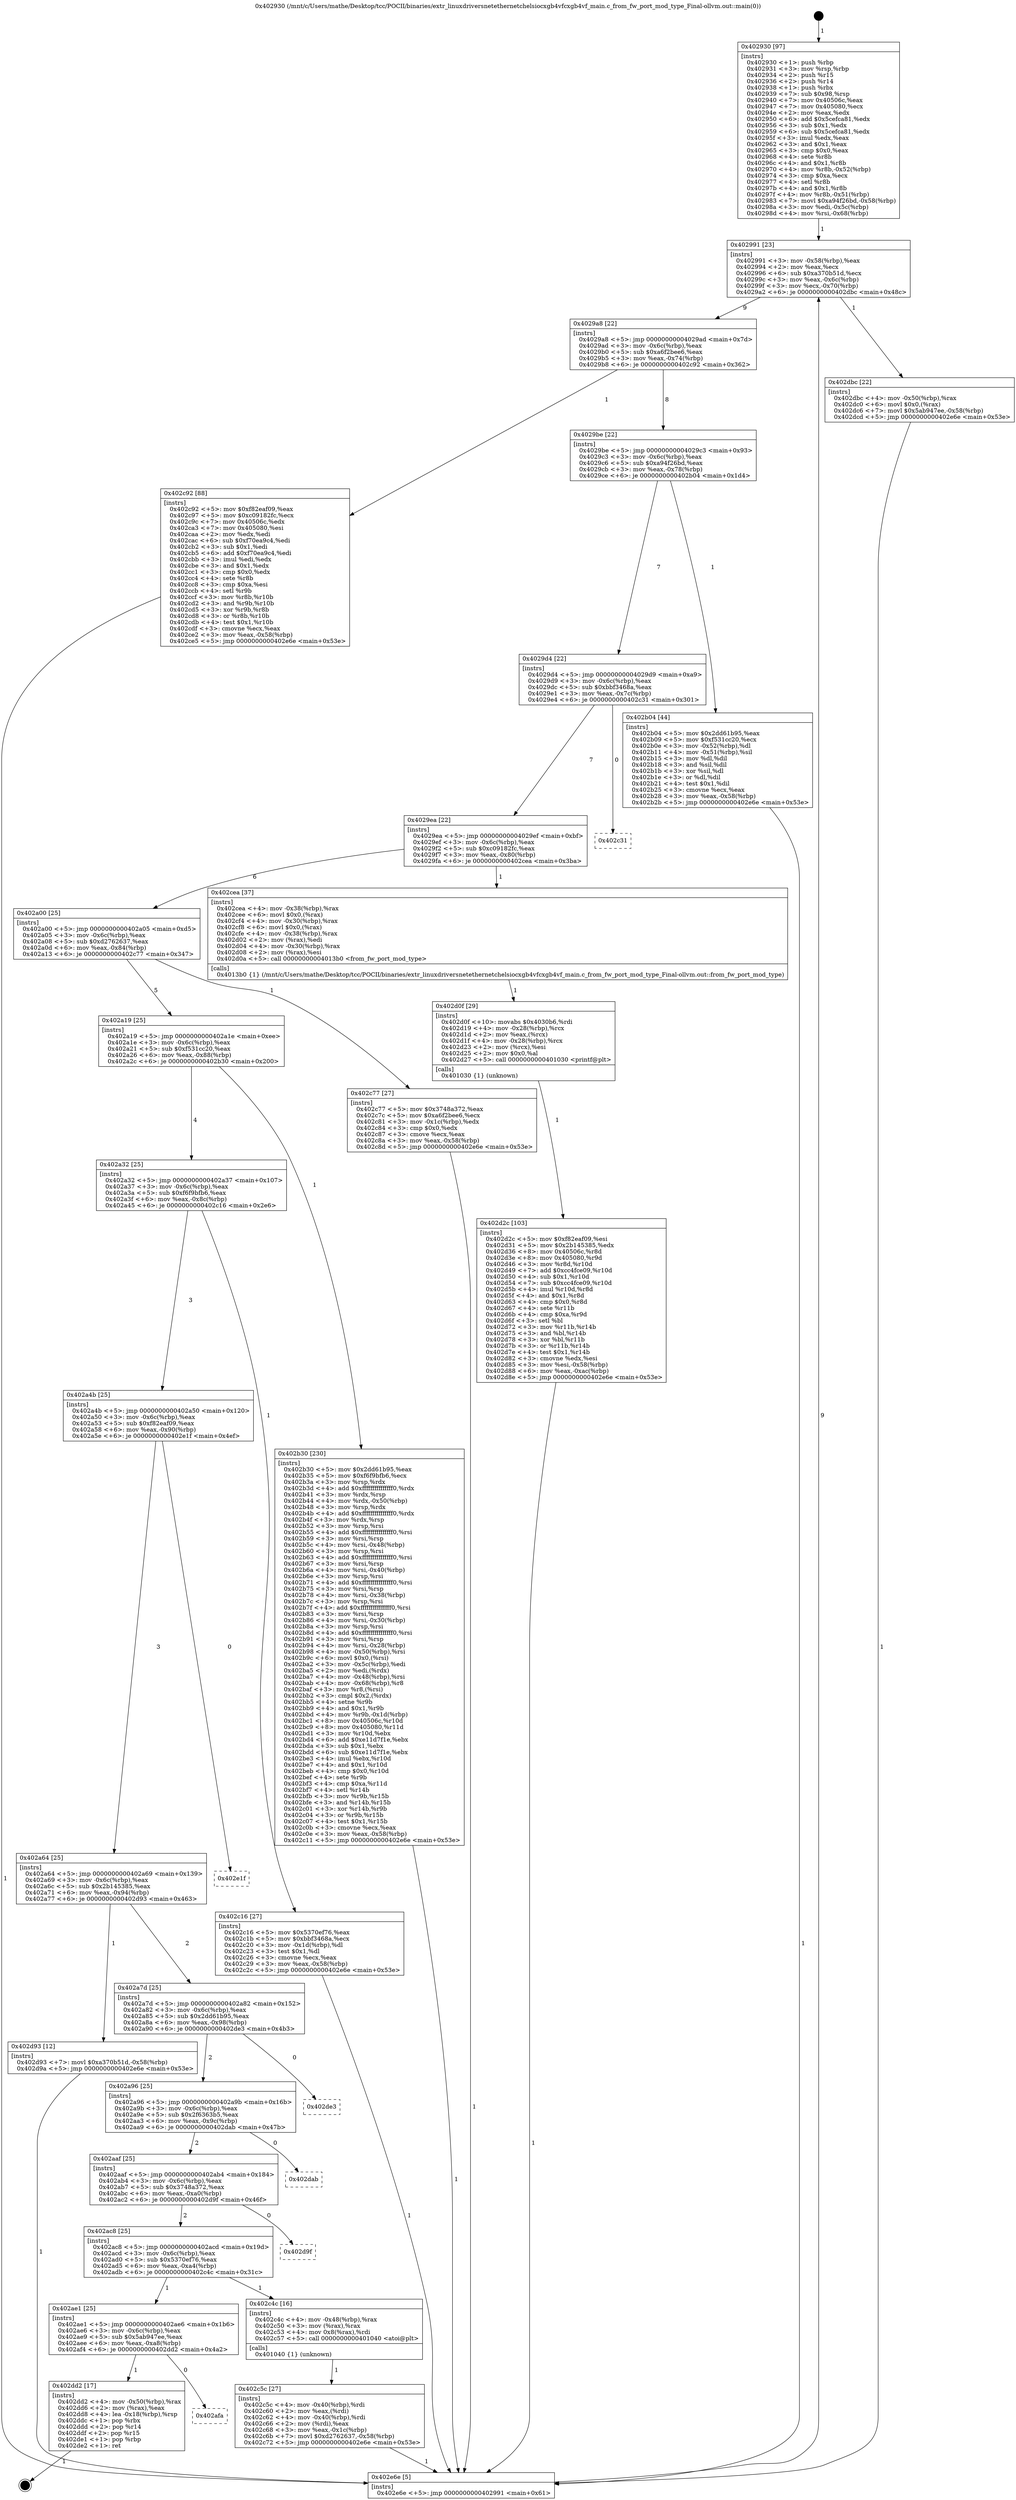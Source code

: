 digraph "0x402930" {
  label = "0x402930 (/mnt/c/Users/mathe/Desktop/tcc/POCII/binaries/extr_linuxdriversnetethernetchelsiocxgb4vfcxgb4vf_main.c_from_fw_port_mod_type_Final-ollvm.out::main(0))"
  labelloc = "t"
  node[shape=record]

  Entry [label="",width=0.3,height=0.3,shape=circle,fillcolor=black,style=filled]
  "0x402991" [label="{
     0x402991 [23]\l
     | [instrs]\l
     &nbsp;&nbsp;0x402991 \<+3\>: mov -0x58(%rbp),%eax\l
     &nbsp;&nbsp;0x402994 \<+2\>: mov %eax,%ecx\l
     &nbsp;&nbsp;0x402996 \<+6\>: sub $0xa370b51d,%ecx\l
     &nbsp;&nbsp;0x40299c \<+3\>: mov %eax,-0x6c(%rbp)\l
     &nbsp;&nbsp;0x40299f \<+3\>: mov %ecx,-0x70(%rbp)\l
     &nbsp;&nbsp;0x4029a2 \<+6\>: je 0000000000402dbc \<main+0x48c\>\l
  }"]
  "0x402dbc" [label="{
     0x402dbc [22]\l
     | [instrs]\l
     &nbsp;&nbsp;0x402dbc \<+4\>: mov -0x50(%rbp),%rax\l
     &nbsp;&nbsp;0x402dc0 \<+6\>: movl $0x0,(%rax)\l
     &nbsp;&nbsp;0x402dc6 \<+7\>: movl $0x5ab947ee,-0x58(%rbp)\l
     &nbsp;&nbsp;0x402dcd \<+5\>: jmp 0000000000402e6e \<main+0x53e\>\l
  }"]
  "0x4029a8" [label="{
     0x4029a8 [22]\l
     | [instrs]\l
     &nbsp;&nbsp;0x4029a8 \<+5\>: jmp 00000000004029ad \<main+0x7d\>\l
     &nbsp;&nbsp;0x4029ad \<+3\>: mov -0x6c(%rbp),%eax\l
     &nbsp;&nbsp;0x4029b0 \<+5\>: sub $0xa6f2bee6,%eax\l
     &nbsp;&nbsp;0x4029b5 \<+3\>: mov %eax,-0x74(%rbp)\l
     &nbsp;&nbsp;0x4029b8 \<+6\>: je 0000000000402c92 \<main+0x362\>\l
  }"]
  Exit [label="",width=0.3,height=0.3,shape=circle,fillcolor=black,style=filled,peripheries=2]
  "0x402c92" [label="{
     0x402c92 [88]\l
     | [instrs]\l
     &nbsp;&nbsp;0x402c92 \<+5\>: mov $0xf82eaf09,%eax\l
     &nbsp;&nbsp;0x402c97 \<+5\>: mov $0xc09182fc,%ecx\l
     &nbsp;&nbsp;0x402c9c \<+7\>: mov 0x40506c,%edx\l
     &nbsp;&nbsp;0x402ca3 \<+7\>: mov 0x405080,%esi\l
     &nbsp;&nbsp;0x402caa \<+2\>: mov %edx,%edi\l
     &nbsp;&nbsp;0x402cac \<+6\>: sub $0xf70ea9c4,%edi\l
     &nbsp;&nbsp;0x402cb2 \<+3\>: sub $0x1,%edi\l
     &nbsp;&nbsp;0x402cb5 \<+6\>: add $0xf70ea9c4,%edi\l
     &nbsp;&nbsp;0x402cbb \<+3\>: imul %edi,%edx\l
     &nbsp;&nbsp;0x402cbe \<+3\>: and $0x1,%edx\l
     &nbsp;&nbsp;0x402cc1 \<+3\>: cmp $0x0,%edx\l
     &nbsp;&nbsp;0x402cc4 \<+4\>: sete %r8b\l
     &nbsp;&nbsp;0x402cc8 \<+3\>: cmp $0xa,%esi\l
     &nbsp;&nbsp;0x402ccb \<+4\>: setl %r9b\l
     &nbsp;&nbsp;0x402ccf \<+3\>: mov %r8b,%r10b\l
     &nbsp;&nbsp;0x402cd2 \<+3\>: and %r9b,%r10b\l
     &nbsp;&nbsp;0x402cd5 \<+3\>: xor %r9b,%r8b\l
     &nbsp;&nbsp;0x402cd8 \<+3\>: or %r8b,%r10b\l
     &nbsp;&nbsp;0x402cdb \<+4\>: test $0x1,%r10b\l
     &nbsp;&nbsp;0x402cdf \<+3\>: cmovne %ecx,%eax\l
     &nbsp;&nbsp;0x402ce2 \<+3\>: mov %eax,-0x58(%rbp)\l
     &nbsp;&nbsp;0x402ce5 \<+5\>: jmp 0000000000402e6e \<main+0x53e\>\l
  }"]
  "0x4029be" [label="{
     0x4029be [22]\l
     | [instrs]\l
     &nbsp;&nbsp;0x4029be \<+5\>: jmp 00000000004029c3 \<main+0x93\>\l
     &nbsp;&nbsp;0x4029c3 \<+3\>: mov -0x6c(%rbp),%eax\l
     &nbsp;&nbsp;0x4029c6 \<+5\>: sub $0xa94f26bd,%eax\l
     &nbsp;&nbsp;0x4029cb \<+3\>: mov %eax,-0x78(%rbp)\l
     &nbsp;&nbsp;0x4029ce \<+6\>: je 0000000000402b04 \<main+0x1d4\>\l
  }"]
  "0x402afa" [label="{
     0x402afa\l
  }", style=dashed]
  "0x402b04" [label="{
     0x402b04 [44]\l
     | [instrs]\l
     &nbsp;&nbsp;0x402b04 \<+5\>: mov $0x2dd61b95,%eax\l
     &nbsp;&nbsp;0x402b09 \<+5\>: mov $0xf531cc20,%ecx\l
     &nbsp;&nbsp;0x402b0e \<+3\>: mov -0x52(%rbp),%dl\l
     &nbsp;&nbsp;0x402b11 \<+4\>: mov -0x51(%rbp),%sil\l
     &nbsp;&nbsp;0x402b15 \<+3\>: mov %dl,%dil\l
     &nbsp;&nbsp;0x402b18 \<+3\>: and %sil,%dil\l
     &nbsp;&nbsp;0x402b1b \<+3\>: xor %sil,%dl\l
     &nbsp;&nbsp;0x402b1e \<+3\>: or %dl,%dil\l
     &nbsp;&nbsp;0x402b21 \<+4\>: test $0x1,%dil\l
     &nbsp;&nbsp;0x402b25 \<+3\>: cmovne %ecx,%eax\l
     &nbsp;&nbsp;0x402b28 \<+3\>: mov %eax,-0x58(%rbp)\l
     &nbsp;&nbsp;0x402b2b \<+5\>: jmp 0000000000402e6e \<main+0x53e\>\l
  }"]
  "0x4029d4" [label="{
     0x4029d4 [22]\l
     | [instrs]\l
     &nbsp;&nbsp;0x4029d4 \<+5\>: jmp 00000000004029d9 \<main+0xa9\>\l
     &nbsp;&nbsp;0x4029d9 \<+3\>: mov -0x6c(%rbp),%eax\l
     &nbsp;&nbsp;0x4029dc \<+5\>: sub $0xbbf3468a,%eax\l
     &nbsp;&nbsp;0x4029e1 \<+3\>: mov %eax,-0x7c(%rbp)\l
     &nbsp;&nbsp;0x4029e4 \<+6\>: je 0000000000402c31 \<main+0x301\>\l
  }"]
  "0x402e6e" [label="{
     0x402e6e [5]\l
     | [instrs]\l
     &nbsp;&nbsp;0x402e6e \<+5\>: jmp 0000000000402991 \<main+0x61\>\l
  }"]
  "0x402930" [label="{
     0x402930 [97]\l
     | [instrs]\l
     &nbsp;&nbsp;0x402930 \<+1\>: push %rbp\l
     &nbsp;&nbsp;0x402931 \<+3\>: mov %rsp,%rbp\l
     &nbsp;&nbsp;0x402934 \<+2\>: push %r15\l
     &nbsp;&nbsp;0x402936 \<+2\>: push %r14\l
     &nbsp;&nbsp;0x402938 \<+1\>: push %rbx\l
     &nbsp;&nbsp;0x402939 \<+7\>: sub $0x98,%rsp\l
     &nbsp;&nbsp;0x402940 \<+7\>: mov 0x40506c,%eax\l
     &nbsp;&nbsp;0x402947 \<+7\>: mov 0x405080,%ecx\l
     &nbsp;&nbsp;0x40294e \<+2\>: mov %eax,%edx\l
     &nbsp;&nbsp;0x402950 \<+6\>: add $0x5cefca81,%edx\l
     &nbsp;&nbsp;0x402956 \<+3\>: sub $0x1,%edx\l
     &nbsp;&nbsp;0x402959 \<+6\>: sub $0x5cefca81,%edx\l
     &nbsp;&nbsp;0x40295f \<+3\>: imul %edx,%eax\l
     &nbsp;&nbsp;0x402962 \<+3\>: and $0x1,%eax\l
     &nbsp;&nbsp;0x402965 \<+3\>: cmp $0x0,%eax\l
     &nbsp;&nbsp;0x402968 \<+4\>: sete %r8b\l
     &nbsp;&nbsp;0x40296c \<+4\>: and $0x1,%r8b\l
     &nbsp;&nbsp;0x402970 \<+4\>: mov %r8b,-0x52(%rbp)\l
     &nbsp;&nbsp;0x402974 \<+3\>: cmp $0xa,%ecx\l
     &nbsp;&nbsp;0x402977 \<+4\>: setl %r8b\l
     &nbsp;&nbsp;0x40297b \<+4\>: and $0x1,%r8b\l
     &nbsp;&nbsp;0x40297f \<+4\>: mov %r8b,-0x51(%rbp)\l
     &nbsp;&nbsp;0x402983 \<+7\>: movl $0xa94f26bd,-0x58(%rbp)\l
     &nbsp;&nbsp;0x40298a \<+3\>: mov %edi,-0x5c(%rbp)\l
     &nbsp;&nbsp;0x40298d \<+4\>: mov %rsi,-0x68(%rbp)\l
  }"]
  "0x402dd2" [label="{
     0x402dd2 [17]\l
     | [instrs]\l
     &nbsp;&nbsp;0x402dd2 \<+4\>: mov -0x50(%rbp),%rax\l
     &nbsp;&nbsp;0x402dd6 \<+2\>: mov (%rax),%eax\l
     &nbsp;&nbsp;0x402dd8 \<+4\>: lea -0x18(%rbp),%rsp\l
     &nbsp;&nbsp;0x402ddc \<+1\>: pop %rbx\l
     &nbsp;&nbsp;0x402ddd \<+2\>: pop %r14\l
     &nbsp;&nbsp;0x402ddf \<+2\>: pop %r15\l
     &nbsp;&nbsp;0x402de1 \<+1\>: pop %rbp\l
     &nbsp;&nbsp;0x402de2 \<+1\>: ret\l
  }"]
  "0x402c31" [label="{
     0x402c31\l
  }", style=dashed]
  "0x4029ea" [label="{
     0x4029ea [22]\l
     | [instrs]\l
     &nbsp;&nbsp;0x4029ea \<+5\>: jmp 00000000004029ef \<main+0xbf\>\l
     &nbsp;&nbsp;0x4029ef \<+3\>: mov -0x6c(%rbp),%eax\l
     &nbsp;&nbsp;0x4029f2 \<+5\>: sub $0xc09182fc,%eax\l
     &nbsp;&nbsp;0x4029f7 \<+3\>: mov %eax,-0x80(%rbp)\l
     &nbsp;&nbsp;0x4029fa \<+6\>: je 0000000000402cea \<main+0x3ba\>\l
  }"]
  "0x402d2c" [label="{
     0x402d2c [103]\l
     | [instrs]\l
     &nbsp;&nbsp;0x402d2c \<+5\>: mov $0xf82eaf09,%esi\l
     &nbsp;&nbsp;0x402d31 \<+5\>: mov $0x2b145385,%edx\l
     &nbsp;&nbsp;0x402d36 \<+8\>: mov 0x40506c,%r8d\l
     &nbsp;&nbsp;0x402d3e \<+8\>: mov 0x405080,%r9d\l
     &nbsp;&nbsp;0x402d46 \<+3\>: mov %r8d,%r10d\l
     &nbsp;&nbsp;0x402d49 \<+7\>: add $0xcc4fce09,%r10d\l
     &nbsp;&nbsp;0x402d50 \<+4\>: sub $0x1,%r10d\l
     &nbsp;&nbsp;0x402d54 \<+7\>: sub $0xcc4fce09,%r10d\l
     &nbsp;&nbsp;0x402d5b \<+4\>: imul %r10d,%r8d\l
     &nbsp;&nbsp;0x402d5f \<+4\>: and $0x1,%r8d\l
     &nbsp;&nbsp;0x402d63 \<+4\>: cmp $0x0,%r8d\l
     &nbsp;&nbsp;0x402d67 \<+4\>: sete %r11b\l
     &nbsp;&nbsp;0x402d6b \<+4\>: cmp $0xa,%r9d\l
     &nbsp;&nbsp;0x402d6f \<+3\>: setl %bl\l
     &nbsp;&nbsp;0x402d72 \<+3\>: mov %r11b,%r14b\l
     &nbsp;&nbsp;0x402d75 \<+3\>: and %bl,%r14b\l
     &nbsp;&nbsp;0x402d78 \<+3\>: xor %bl,%r11b\l
     &nbsp;&nbsp;0x402d7b \<+3\>: or %r11b,%r14b\l
     &nbsp;&nbsp;0x402d7e \<+4\>: test $0x1,%r14b\l
     &nbsp;&nbsp;0x402d82 \<+3\>: cmovne %edx,%esi\l
     &nbsp;&nbsp;0x402d85 \<+3\>: mov %esi,-0x58(%rbp)\l
     &nbsp;&nbsp;0x402d88 \<+6\>: mov %eax,-0xac(%rbp)\l
     &nbsp;&nbsp;0x402d8e \<+5\>: jmp 0000000000402e6e \<main+0x53e\>\l
  }"]
  "0x402cea" [label="{
     0x402cea [37]\l
     | [instrs]\l
     &nbsp;&nbsp;0x402cea \<+4\>: mov -0x38(%rbp),%rax\l
     &nbsp;&nbsp;0x402cee \<+6\>: movl $0x0,(%rax)\l
     &nbsp;&nbsp;0x402cf4 \<+4\>: mov -0x30(%rbp),%rax\l
     &nbsp;&nbsp;0x402cf8 \<+6\>: movl $0x0,(%rax)\l
     &nbsp;&nbsp;0x402cfe \<+4\>: mov -0x38(%rbp),%rax\l
     &nbsp;&nbsp;0x402d02 \<+2\>: mov (%rax),%edi\l
     &nbsp;&nbsp;0x402d04 \<+4\>: mov -0x30(%rbp),%rax\l
     &nbsp;&nbsp;0x402d08 \<+2\>: mov (%rax),%esi\l
     &nbsp;&nbsp;0x402d0a \<+5\>: call 00000000004013b0 \<from_fw_port_mod_type\>\l
     | [calls]\l
     &nbsp;&nbsp;0x4013b0 \{1\} (/mnt/c/Users/mathe/Desktop/tcc/POCII/binaries/extr_linuxdriversnetethernetchelsiocxgb4vfcxgb4vf_main.c_from_fw_port_mod_type_Final-ollvm.out::from_fw_port_mod_type)\l
  }"]
  "0x402a00" [label="{
     0x402a00 [25]\l
     | [instrs]\l
     &nbsp;&nbsp;0x402a00 \<+5\>: jmp 0000000000402a05 \<main+0xd5\>\l
     &nbsp;&nbsp;0x402a05 \<+3\>: mov -0x6c(%rbp),%eax\l
     &nbsp;&nbsp;0x402a08 \<+5\>: sub $0xd2762637,%eax\l
     &nbsp;&nbsp;0x402a0d \<+6\>: mov %eax,-0x84(%rbp)\l
     &nbsp;&nbsp;0x402a13 \<+6\>: je 0000000000402c77 \<main+0x347\>\l
  }"]
  "0x402d0f" [label="{
     0x402d0f [29]\l
     | [instrs]\l
     &nbsp;&nbsp;0x402d0f \<+10\>: movabs $0x4030b6,%rdi\l
     &nbsp;&nbsp;0x402d19 \<+4\>: mov -0x28(%rbp),%rcx\l
     &nbsp;&nbsp;0x402d1d \<+2\>: mov %eax,(%rcx)\l
     &nbsp;&nbsp;0x402d1f \<+4\>: mov -0x28(%rbp),%rcx\l
     &nbsp;&nbsp;0x402d23 \<+2\>: mov (%rcx),%esi\l
     &nbsp;&nbsp;0x402d25 \<+2\>: mov $0x0,%al\l
     &nbsp;&nbsp;0x402d27 \<+5\>: call 0000000000401030 \<printf@plt\>\l
     | [calls]\l
     &nbsp;&nbsp;0x401030 \{1\} (unknown)\l
  }"]
  "0x402c77" [label="{
     0x402c77 [27]\l
     | [instrs]\l
     &nbsp;&nbsp;0x402c77 \<+5\>: mov $0x3748a372,%eax\l
     &nbsp;&nbsp;0x402c7c \<+5\>: mov $0xa6f2bee6,%ecx\l
     &nbsp;&nbsp;0x402c81 \<+3\>: mov -0x1c(%rbp),%edx\l
     &nbsp;&nbsp;0x402c84 \<+3\>: cmp $0x0,%edx\l
     &nbsp;&nbsp;0x402c87 \<+3\>: cmove %ecx,%eax\l
     &nbsp;&nbsp;0x402c8a \<+3\>: mov %eax,-0x58(%rbp)\l
     &nbsp;&nbsp;0x402c8d \<+5\>: jmp 0000000000402e6e \<main+0x53e\>\l
  }"]
  "0x402a19" [label="{
     0x402a19 [25]\l
     | [instrs]\l
     &nbsp;&nbsp;0x402a19 \<+5\>: jmp 0000000000402a1e \<main+0xee\>\l
     &nbsp;&nbsp;0x402a1e \<+3\>: mov -0x6c(%rbp),%eax\l
     &nbsp;&nbsp;0x402a21 \<+5\>: sub $0xf531cc20,%eax\l
     &nbsp;&nbsp;0x402a26 \<+6\>: mov %eax,-0x88(%rbp)\l
     &nbsp;&nbsp;0x402a2c \<+6\>: je 0000000000402b30 \<main+0x200\>\l
  }"]
  "0x402c5c" [label="{
     0x402c5c [27]\l
     | [instrs]\l
     &nbsp;&nbsp;0x402c5c \<+4\>: mov -0x40(%rbp),%rdi\l
     &nbsp;&nbsp;0x402c60 \<+2\>: mov %eax,(%rdi)\l
     &nbsp;&nbsp;0x402c62 \<+4\>: mov -0x40(%rbp),%rdi\l
     &nbsp;&nbsp;0x402c66 \<+2\>: mov (%rdi),%eax\l
     &nbsp;&nbsp;0x402c68 \<+3\>: mov %eax,-0x1c(%rbp)\l
     &nbsp;&nbsp;0x402c6b \<+7\>: movl $0xd2762637,-0x58(%rbp)\l
     &nbsp;&nbsp;0x402c72 \<+5\>: jmp 0000000000402e6e \<main+0x53e\>\l
  }"]
  "0x402b30" [label="{
     0x402b30 [230]\l
     | [instrs]\l
     &nbsp;&nbsp;0x402b30 \<+5\>: mov $0x2dd61b95,%eax\l
     &nbsp;&nbsp;0x402b35 \<+5\>: mov $0xf6f9bfb6,%ecx\l
     &nbsp;&nbsp;0x402b3a \<+3\>: mov %rsp,%rdx\l
     &nbsp;&nbsp;0x402b3d \<+4\>: add $0xfffffffffffffff0,%rdx\l
     &nbsp;&nbsp;0x402b41 \<+3\>: mov %rdx,%rsp\l
     &nbsp;&nbsp;0x402b44 \<+4\>: mov %rdx,-0x50(%rbp)\l
     &nbsp;&nbsp;0x402b48 \<+3\>: mov %rsp,%rdx\l
     &nbsp;&nbsp;0x402b4b \<+4\>: add $0xfffffffffffffff0,%rdx\l
     &nbsp;&nbsp;0x402b4f \<+3\>: mov %rdx,%rsp\l
     &nbsp;&nbsp;0x402b52 \<+3\>: mov %rsp,%rsi\l
     &nbsp;&nbsp;0x402b55 \<+4\>: add $0xfffffffffffffff0,%rsi\l
     &nbsp;&nbsp;0x402b59 \<+3\>: mov %rsi,%rsp\l
     &nbsp;&nbsp;0x402b5c \<+4\>: mov %rsi,-0x48(%rbp)\l
     &nbsp;&nbsp;0x402b60 \<+3\>: mov %rsp,%rsi\l
     &nbsp;&nbsp;0x402b63 \<+4\>: add $0xfffffffffffffff0,%rsi\l
     &nbsp;&nbsp;0x402b67 \<+3\>: mov %rsi,%rsp\l
     &nbsp;&nbsp;0x402b6a \<+4\>: mov %rsi,-0x40(%rbp)\l
     &nbsp;&nbsp;0x402b6e \<+3\>: mov %rsp,%rsi\l
     &nbsp;&nbsp;0x402b71 \<+4\>: add $0xfffffffffffffff0,%rsi\l
     &nbsp;&nbsp;0x402b75 \<+3\>: mov %rsi,%rsp\l
     &nbsp;&nbsp;0x402b78 \<+4\>: mov %rsi,-0x38(%rbp)\l
     &nbsp;&nbsp;0x402b7c \<+3\>: mov %rsp,%rsi\l
     &nbsp;&nbsp;0x402b7f \<+4\>: add $0xfffffffffffffff0,%rsi\l
     &nbsp;&nbsp;0x402b83 \<+3\>: mov %rsi,%rsp\l
     &nbsp;&nbsp;0x402b86 \<+4\>: mov %rsi,-0x30(%rbp)\l
     &nbsp;&nbsp;0x402b8a \<+3\>: mov %rsp,%rsi\l
     &nbsp;&nbsp;0x402b8d \<+4\>: add $0xfffffffffffffff0,%rsi\l
     &nbsp;&nbsp;0x402b91 \<+3\>: mov %rsi,%rsp\l
     &nbsp;&nbsp;0x402b94 \<+4\>: mov %rsi,-0x28(%rbp)\l
     &nbsp;&nbsp;0x402b98 \<+4\>: mov -0x50(%rbp),%rsi\l
     &nbsp;&nbsp;0x402b9c \<+6\>: movl $0x0,(%rsi)\l
     &nbsp;&nbsp;0x402ba2 \<+3\>: mov -0x5c(%rbp),%edi\l
     &nbsp;&nbsp;0x402ba5 \<+2\>: mov %edi,(%rdx)\l
     &nbsp;&nbsp;0x402ba7 \<+4\>: mov -0x48(%rbp),%rsi\l
     &nbsp;&nbsp;0x402bab \<+4\>: mov -0x68(%rbp),%r8\l
     &nbsp;&nbsp;0x402baf \<+3\>: mov %r8,(%rsi)\l
     &nbsp;&nbsp;0x402bb2 \<+3\>: cmpl $0x2,(%rdx)\l
     &nbsp;&nbsp;0x402bb5 \<+4\>: setne %r9b\l
     &nbsp;&nbsp;0x402bb9 \<+4\>: and $0x1,%r9b\l
     &nbsp;&nbsp;0x402bbd \<+4\>: mov %r9b,-0x1d(%rbp)\l
     &nbsp;&nbsp;0x402bc1 \<+8\>: mov 0x40506c,%r10d\l
     &nbsp;&nbsp;0x402bc9 \<+8\>: mov 0x405080,%r11d\l
     &nbsp;&nbsp;0x402bd1 \<+3\>: mov %r10d,%ebx\l
     &nbsp;&nbsp;0x402bd4 \<+6\>: add $0xe11d7f1e,%ebx\l
     &nbsp;&nbsp;0x402bda \<+3\>: sub $0x1,%ebx\l
     &nbsp;&nbsp;0x402bdd \<+6\>: sub $0xe11d7f1e,%ebx\l
     &nbsp;&nbsp;0x402be3 \<+4\>: imul %ebx,%r10d\l
     &nbsp;&nbsp;0x402be7 \<+4\>: and $0x1,%r10d\l
     &nbsp;&nbsp;0x402beb \<+4\>: cmp $0x0,%r10d\l
     &nbsp;&nbsp;0x402bef \<+4\>: sete %r9b\l
     &nbsp;&nbsp;0x402bf3 \<+4\>: cmp $0xa,%r11d\l
     &nbsp;&nbsp;0x402bf7 \<+4\>: setl %r14b\l
     &nbsp;&nbsp;0x402bfb \<+3\>: mov %r9b,%r15b\l
     &nbsp;&nbsp;0x402bfe \<+3\>: and %r14b,%r15b\l
     &nbsp;&nbsp;0x402c01 \<+3\>: xor %r14b,%r9b\l
     &nbsp;&nbsp;0x402c04 \<+3\>: or %r9b,%r15b\l
     &nbsp;&nbsp;0x402c07 \<+4\>: test $0x1,%r15b\l
     &nbsp;&nbsp;0x402c0b \<+3\>: cmovne %ecx,%eax\l
     &nbsp;&nbsp;0x402c0e \<+3\>: mov %eax,-0x58(%rbp)\l
     &nbsp;&nbsp;0x402c11 \<+5\>: jmp 0000000000402e6e \<main+0x53e\>\l
  }"]
  "0x402a32" [label="{
     0x402a32 [25]\l
     | [instrs]\l
     &nbsp;&nbsp;0x402a32 \<+5\>: jmp 0000000000402a37 \<main+0x107\>\l
     &nbsp;&nbsp;0x402a37 \<+3\>: mov -0x6c(%rbp),%eax\l
     &nbsp;&nbsp;0x402a3a \<+5\>: sub $0xf6f9bfb6,%eax\l
     &nbsp;&nbsp;0x402a3f \<+6\>: mov %eax,-0x8c(%rbp)\l
     &nbsp;&nbsp;0x402a45 \<+6\>: je 0000000000402c16 \<main+0x2e6\>\l
  }"]
  "0x402ae1" [label="{
     0x402ae1 [25]\l
     | [instrs]\l
     &nbsp;&nbsp;0x402ae1 \<+5\>: jmp 0000000000402ae6 \<main+0x1b6\>\l
     &nbsp;&nbsp;0x402ae6 \<+3\>: mov -0x6c(%rbp),%eax\l
     &nbsp;&nbsp;0x402ae9 \<+5\>: sub $0x5ab947ee,%eax\l
     &nbsp;&nbsp;0x402aee \<+6\>: mov %eax,-0xa8(%rbp)\l
     &nbsp;&nbsp;0x402af4 \<+6\>: je 0000000000402dd2 \<main+0x4a2\>\l
  }"]
  "0x402c16" [label="{
     0x402c16 [27]\l
     | [instrs]\l
     &nbsp;&nbsp;0x402c16 \<+5\>: mov $0x5370ef76,%eax\l
     &nbsp;&nbsp;0x402c1b \<+5\>: mov $0xbbf3468a,%ecx\l
     &nbsp;&nbsp;0x402c20 \<+3\>: mov -0x1d(%rbp),%dl\l
     &nbsp;&nbsp;0x402c23 \<+3\>: test $0x1,%dl\l
     &nbsp;&nbsp;0x402c26 \<+3\>: cmovne %ecx,%eax\l
     &nbsp;&nbsp;0x402c29 \<+3\>: mov %eax,-0x58(%rbp)\l
     &nbsp;&nbsp;0x402c2c \<+5\>: jmp 0000000000402e6e \<main+0x53e\>\l
  }"]
  "0x402a4b" [label="{
     0x402a4b [25]\l
     | [instrs]\l
     &nbsp;&nbsp;0x402a4b \<+5\>: jmp 0000000000402a50 \<main+0x120\>\l
     &nbsp;&nbsp;0x402a50 \<+3\>: mov -0x6c(%rbp),%eax\l
     &nbsp;&nbsp;0x402a53 \<+5\>: sub $0xf82eaf09,%eax\l
     &nbsp;&nbsp;0x402a58 \<+6\>: mov %eax,-0x90(%rbp)\l
     &nbsp;&nbsp;0x402a5e \<+6\>: je 0000000000402e1f \<main+0x4ef\>\l
  }"]
  "0x402c4c" [label="{
     0x402c4c [16]\l
     | [instrs]\l
     &nbsp;&nbsp;0x402c4c \<+4\>: mov -0x48(%rbp),%rax\l
     &nbsp;&nbsp;0x402c50 \<+3\>: mov (%rax),%rax\l
     &nbsp;&nbsp;0x402c53 \<+4\>: mov 0x8(%rax),%rdi\l
     &nbsp;&nbsp;0x402c57 \<+5\>: call 0000000000401040 \<atoi@plt\>\l
     | [calls]\l
     &nbsp;&nbsp;0x401040 \{1\} (unknown)\l
  }"]
  "0x402e1f" [label="{
     0x402e1f\l
  }", style=dashed]
  "0x402a64" [label="{
     0x402a64 [25]\l
     | [instrs]\l
     &nbsp;&nbsp;0x402a64 \<+5\>: jmp 0000000000402a69 \<main+0x139\>\l
     &nbsp;&nbsp;0x402a69 \<+3\>: mov -0x6c(%rbp),%eax\l
     &nbsp;&nbsp;0x402a6c \<+5\>: sub $0x2b145385,%eax\l
     &nbsp;&nbsp;0x402a71 \<+6\>: mov %eax,-0x94(%rbp)\l
     &nbsp;&nbsp;0x402a77 \<+6\>: je 0000000000402d93 \<main+0x463\>\l
  }"]
  "0x402ac8" [label="{
     0x402ac8 [25]\l
     | [instrs]\l
     &nbsp;&nbsp;0x402ac8 \<+5\>: jmp 0000000000402acd \<main+0x19d\>\l
     &nbsp;&nbsp;0x402acd \<+3\>: mov -0x6c(%rbp),%eax\l
     &nbsp;&nbsp;0x402ad0 \<+5\>: sub $0x5370ef76,%eax\l
     &nbsp;&nbsp;0x402ad5 \<+6\>: mov %eax,-0xa4(%rbp)\l
     &nbsp;&nbsp;0x402adb \<+6\>: je 0000000000402c4c \<main+0x31c\>\l
  }"]
  "0x402d93" [label="{
     0x402d93 [12]\l
     | [instrs]\l
     &nbsp;&nbsp;0x402d93 \<+7\>: movl $0xa370b51d,-0x58(%rbp)\l
     &nbsp;&nbsp;0x402d9a \<+5\>: jmp 0000000000402e6e \<main+0x53e\>\l
  }"]
  "0x402a7d" [label="{
     0x402a7d [25]\l
     | [instrs]\l
     &nbsp;&nbsp;0x402a7d \<+5\>: jmp 0000000000402a82 \<main+0x152\>\l
     &nbsp;&nbsp;0x402a82 \<+3\>: mov -0x6c(%rbp),%eax\l
     &nbsp;&nbsp;0x402a85 \<+5\>: sub $0x2dd61b95,%eax\l
     &nbsp;&nbsp;0x402a8a \<+6\>: mov %eax,-0x98(%rbp)\l
     &nbsp;&nbsp;0x402a90 \<+6\>: je 0000000000402de3 \<main+0x4b3\>\l
  }"]
  "0x402d9f" [label="{
     0x402d9f\l
  }", style=dashed]
  "0x402de3" [label="{
     0x402de3\l
  }", style=dashed]
  "0x402a96" [label="{
     0x402a96 [25]\l
     | [instrs]\l
     &nbsp;&nbsp;0x402a96 \<+5\>: jmp 0000000000402a9b \<main+0x16b\>\l
     &nbsp;&nbsp;0x402a9b \<+3\>: mov -0x6c(%rbp),%eax\l
     &nbsp;&nbsp;0x402a9e \<+5\>: sub $0x2f6363b5,%eax\l
     &nbsp;&nbsp;0x402aa3 \<+6\>: mov %eax,-0x9c(%rbp)\l
     &nbsp;&nbsp;0x402aa9 \<+6\>: je 0000000000402dab \<main+0x47b\>\l
  }"]
  "0x402aaf" [label="{
     0x402aaf [25]\l
     | [instrs]\l
     &nbsp;&nbsp;0x402aaf \<+5\>: jmp 0000000000402ab4 \<main+0x184\>\l
     &nbsp;&nbsp;0x402ab4 \<+3\>: mov -0x6c(%rbp),%eax\l
     &nbsp;&nbsp;0x402ab7 \<+5\>: sub $0x3748a372,%eax\l
     &nbsp;&nbsp;0x402abc \<+6\>: mov %eax,-0xa0(%rbp)\l
     &nbsp;&nbsp;0x402ac2 \<+6\>: je 0000000000402d9f \<main+0x46f\>\l
  }"]
  "0x402dab" [label="{
     0x402dab\l
  }", style=dashed]
  Entry -> "0x402930" [label=" 1"]
  "0x402991" -> "0x402dbc" [label=" 1"]
  "0x402991" -> "0x4029a8" [label=" 9"]
  "0x402dd2" -> Exit [label=" 1"]
  "0x4029a8" -> "0x402c92" [label=" 1"]
  "0x4029a8" -> "0x4029be" [label=" 8"]
  "0x402ae1" -> "0x402afa" [label=" 0"]
  "0x4029be" -> "0x402b04" [label=" 1"]
  "0x4029be" -> "0x4029d4" [label=" 7"]
  "0x402b04" -> "0x402e6e" [label=" 1"]
  "0x402930" -> "0x402991" [label=" 1"]
  "0x402e6e" -> "0x402991" [label=" 9"]
  "0x402ae1" -> "0x402dd2" [label=" 1"]
  "0x4029d4" -> "0x402c31" [label=" 0"]
  "0x4029d4" -> "0x4029ea" [label=" 7"]
  "0x402dbc" -> "0x402e6e" [label=" 1"]
  "0x4029ea" -> "0x402cea" [label=" 1"]
  "0x4029ea" -> "0x402a00" [label=" 6"]
  "0x402d93" -> "0x402e6e" [label=" 1"]
  "0x402a00" -> "0x402c77" [label=" 1"]
  "0x402a00" -> "0x402a19" [label=" 5"]
  "0x402d2c" -> "0x402e6e" [label=" 1"]
  "0x402a19" -> "0x402b30" [label=" 1"]
  "0x402a19" -> "0x402a32" [label=" 4"]
  "0x402b30" -> "0x402e6e" [label=" 1"]
  "0x402d0f" -> "0x402d2c" [label=" 1"]
  "0x402a32" -> "0x402c16" [label=" 1"]
  "0x402a32" -> "0x402a4b" [label=" 3"]
  "0x402c16" -> "0x402e6e" [label=" 1"]
  "0x402cea" -> "0x402d0f" [label=" 1"]
  "0x402a4b" -> "0x402e1f" [label=" 0"]
  "0x402a4b" -> "0x402a64" [label=" 3"]
  "0x402c92" -> "0x402e6e" [label=" 1"]
  "0x402a64" -> "0x402d93" [label=" 1"]
  "0x402a64" -> "0x402a7d" [label=" 2"]
  "0x402c5c" -> "0x402e6e" [label=" 1"]
  "0x402a7d" -> "0x402de3" [label=" 0"]
  "0x402a7d" -> "0x402a96" [label=" 2"]
  "0x402c4c" -> "0x402c5c" [label=" 1"]
  "0x402a96" -> "0x402dab" [label=" 0"]
  "0x402a96" -> "0x402aaf" [label=" 2"]
  "0x402ac8" -> "0x402ae1" [label=" 1"]
  "0x402aaf" -> "0x402d9f" [label=" 0"]
  "0x402aaf" -> "0x402ac8" [label=" 2"]
  "0x402c77" -> "0x402e6e" [label=" 1"]
  "0x402ac8" -> "0x402c4c" [label=" 1"]
}

